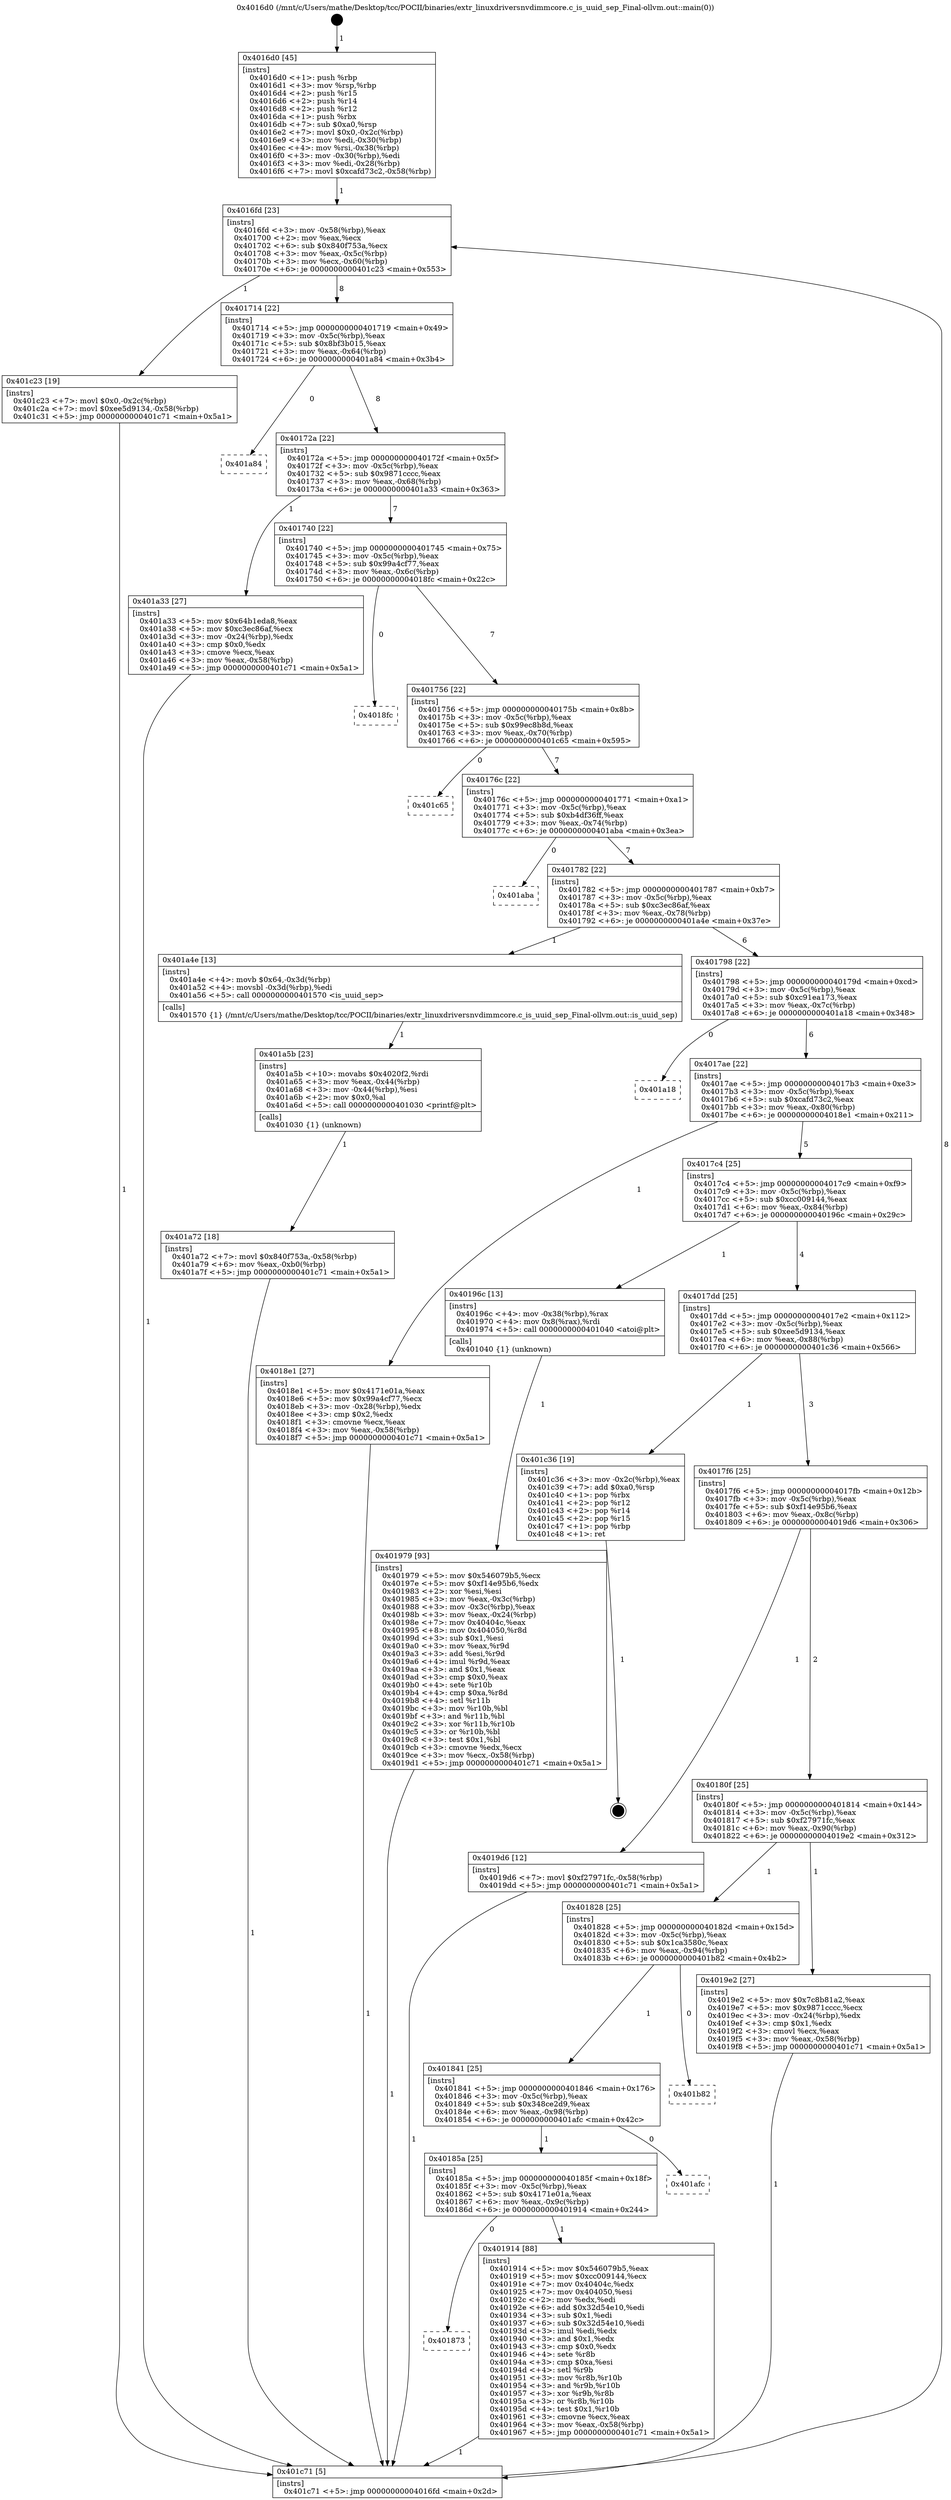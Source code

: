 digraph "0x4016d0" {
  label = "0x4016d0 (/mnt/c/Users/mathe/Desktop/tcc/POCII/binaries/extr_linuxdriversnvdimmcore.c_is_uuid_sep_Final-ollvm.out::main(0))"
  labelloc = "t"
  node[shape=record]

  Entry [label="",width=0.3,height=0.3,shape=circle,fillcolor=black,style=filled]
  "0x4016fd" [label="{
     0x4016fd [23]\l
     | [instrs]\l
     &nbsp;&nbsp;0x4016fd \<+3\>: mov -0x58(%rbp),%eax\l
     &nbsp;&nbsp;0x401700 \<+2\>: mov %eax,%ecx\l
     &nbsp;&nbsp;0x401702 \<+6\>: sub $0x840f753a,%ecx\l
     &nbsp;&nbsp;0x401708 \<+3\>: mov %eax,-0x5c(%rbp)\l
     &nbsp;&nbsp;0x40170b \<+3\>: mov %ecx,-0x60(%rbp)\l
     &nbsp;&nbsp;0x40170e \<+6\>: je 0000000000401c23 \<main+0x553\>\l
  }"]
  "0x401c23" [label="{
     0x401c23 [19]\l
     | [instrs]\l
     &nbsp;&nbsp;0x401c23 \<+7\>: movl $0x0,-0x2c(%rbp)\l
     &nbsp;&nbsp;0x401c2a \<+7\>: movl $0xee5d9134,-0x58(%rbp)\l
     &nbsp;&nbsp;0x401c31 \<+5\>: jmp 0000000000401c71 \<main+0x5a1\>\l
  }"]
  "0x401714" [label="{
     0x401714 [22]\l
     | [instrs]\l
     &nbsp;&nbsp;0x401714 \<+5\>: jmp 0000000000401719 \<main+0x49\>\l
     &nbsp;&nbsp;0x401719 \<+3\>: mov -0x5c(%rbp),%eax\l
     &nbsp;&nbsp;0x40171c \<+5\>: sub $0x8bf3b015,%eax\l
     &nbsp;&nbsp;0x401721 \<+3\>: mov %eax,-0x64(%rbp)\l
     &nbsp;&nbsp;0x401724 \<+6\>: je 0000000000401a84 \<main+0x3b4\>\l
  }"]
  Exit [label="",width=0.3,height=0.3,shape=circle,fillcolor=black,style=filled,peripheries=2]
  "0x401a84" [label="{
     0x401a84\l
  }", style=dashed]
  "0x40172a" [label="{
     0x40172a [22]\l
     | [instrs]\l
     &nbsp;&nbsp;0x40172a \<+5\>: jmp 000000000040172f \<main+0x5f\>\l
     &nbsp;&nbsp;0x40172f \<+3\>: mov -0x5c(%rbp),%eax\l
     &nbsp;&nbsp;0x401732 \<+5\>: sub $0x9871cccc,%eax\l
     &nbsp;&nbsp;0x401737 \<+3\>: mov %eax,-0x68(%rbp)\l
     &nbsp;&nbsp;0x40173a \<+6\>: je 0000000000401a33 \<main+0x363\>\l
  }"]
  "0x401a72" [label="{
     0x401a72 [18]\l
     | [instrs]\l
     &nbsp;&nbsp;0x401a72 \<+7\>: movl $0x840f753a,-0x58(%rbp)\l
     &nbsp;&nbsp;0x401a79 \<+6\>: mov %eax,-0xb0(%rbp)\l
     &nbsp;&nbsp;0x401a7f \<+5\>: jmp 0000000000401c71 \<main+0x5a1\>\l
  }"]
  "0x401a33" [label="{
     0x401a33 [27]\l
     | [instrs]\l
     &nbsp;&nbsp;0x401a33 \<+5\>: mov $0x64b1eda8,%eax\l
     &nbsp;&nbsp;0x401a38 \<+5\>: mov $0xc3ec86af,%ecx\l
     &nbsp;&nbsp;0x401a3d \<+3\>: mov -0x24(%rbp),%edx\l
     &nbsp;&nbsp;0x401a40 \<+3\>: cmp $0x0,%edx\l
     &nbsp;&nbsp;0x401a43 \<+3\>: cmove %ecx,%eax\l
     &nbsp;&nbsp;0x401a46 \<+3\>: mov %eax,-0x58(%rbp)\l
     &nbsp;&nbsp;0x401a49 \<+5\>: jmp 0000000000401c71 \<main+0x5a1\>\l
  }"]
  "0x401740" [label="{
     0x401740 [22]\l
     | [instrs]\l
     &nbsp;&nbsp;0x401740 \<+5\>: jmp 0000000000401745 \<main+0x75\>\l
     &nbsp;&nbsp;0x401745 \<+3\>: mov -0x5c(%rbp),%eax\l
     &nbsp;&nbsp;0x401748 \<+5\>: sub $0x99a4cf77,%eax\l
     &nbsp;&nbsp;0x40174d \<+3\>: mov %eax,-0x6c(%rbp)\l
     &nbsp;&nbsp;0x401750 \<+6\>: je 00000000004018fc \<main+0x22c\>\l
  }"]
  "0x401a5b" [label="{
     0x401a5b [23]\l
     | [instrs]\l
     &nbsp;&nbsp;0x401a5b \<+10\>: movabs $0x4020f2,%rdi\l
     &nbsp;&nbsp;0x401a65 \<+3\>: mov %eax,-0x44(%rbp)\l
     &nbsp;&nbsp;0x401a68 \<+3\>: mov -0x44(%rbp),%esi\l
     &nbsp;&nbsp;0x401a6b \<+2\>: mov $0x0,%al\l
     &nbsp;&nbsp;0x401a6d \<+5\>: call 0000000000401030 \<printf@plt\>\l
     | [calls]\l
     &nbsp;&nbsp;0x401030 \{1\} (unknown)\l
  }"]
  "0x4018fc" [label="{
     0x4018fc\l
  }", style=dashed]
  "0x401756" [label="{
     0x401756 [22]\l
     | [instrs]\l
     &nbsp;&nbsp;0x401756 \<+5\>: jmp 000000000040175b \<main+0x8b\>\l
     &nbsp;&nbsp;0x40175b \<+3\>: mov -0x5c(%rbp),%eax\l
     &nbsp;&nbsp;0x40175e \<+5\>: sub $0x99ec8b8d,%eax\l
     &nbsp;&nbsp;0x401763 \<+3\>: mov %eax,-0x70(%rbp)\l
     &nbsp;&nbsp;0x401766 \<+6\>: je 0000000000401c65 \<main+0x595\>\l
  }"]
  "0x401979" [label="{
     0x401979 [93]\l
     | [instrs]\l
     &nbsp;&nbsp;0x401979 \<+5\>: mov $0x546079b5,%ecx\l
     &nbsp;&nbsp;0x40197e \<+5\>: mov $0xf14e95b6,%edx\l
     &nbsp;&nbsp;0x401983 \<+2\>: xor %esi,%esi\l
     &nbsp;&nbsp;0x401985 \<+3\>: mov %eax,-0x3c(%rbp)\l
     &nbsp;&nbsp;0x401988 \<+3\>: mov -0x3c(%rbp),%eax\l
     &nbsp;&nbsp;0x40198b \<+3\>: mov %eax,-0x24(%rbp)\l
     &nbsp;&nbsp;0x40198e \<+7\>: mov 0x40404c,%eax\l
     &nbsp;&nbsp;0x401995 \<+8\>: mov 0x404050,%r8d\l
     &nbsp;&nbsp;0x40199d \<+3\>: sub $0x1,%esi\l
     &nbsp;&nbsp;0x4019a0 \<+3\>: mov %eax,%r9d\l
     &nbsp;&nbsp;0x4019a3 \<+3\>: add %esi,%r9d\l
     &nbsp;&nbsp;0x4019a6 \<+4\>: imul %r9d,%eax\l
     &nbsp;&nbsp;0x4019aa \<+3\>: and $0x1,%eax\l
     &nbsp;&nbsp;0x4019ad \<+3\>: cmp $0x0,%eax\l
     &nbsp;&nbsp;0x4019b0 \<+4\>: sete %r10b\l
     &nbsp;&nbsp;0x4019b4 \<+4\>: cmp $0xa,%r8d\l
     &nbsp;&nbsp;0x4019b8 \<+4\>: setl %r11b\l
     &nbsp;&nbsp;0x4019bc \<+3\>: mov %r10b,%bl\l
     &nbsp;&nbsp;0x4019bf \<+3\>: and %r11b,%bl\l
     &nbsp;&nbsp;0x4019c2 \<+3\>: xor %r11b,%r10b\l
     &nbsp;&nbsp;0x4019c5 \<+3\>: or %r10b,%bl\l
     &nbsp;&nbsp;0x4019c8 \<+3\>: test $0x1,%bl\l
     &nbsp;&nbsp;0x4019cb \<+3\>: cmovne %edx,%ecx\l
     &nbsp;&nbsp;0x4019ce \<+3\>: mov %ecx,-0x58(%rbp)\l
     &nbsp;&nbsp;0x4019d1 \<+5\>: jmp 0000000000401c71 \<main+0x5a1\>\l
  }"]
  "0x401c65" [label="{
     0x401c65\l
  }", style=dashed]
  "0x40176c" [label="{
     0x40176c [22]\l
     | [instrs]\l
     &nbsp;&nbsp;0x40176c \<+5\>: jmp 0000000000401771 \<main+0xa1\>\l
     &nbsp;&nbsp;0x401771 \<+3\>: mov -0x5c(%rbp),%eax\l
     &nbsp;&nbsp;0x401774 \<+5\>: sub $0xb4df36ff,%eax\l
     &nbsp;&nbsp;0x401779 \<+3\>: mov %eax,-0x74(%rbp)\l
     &nbsp;&nbsp;0x40177c \<+6\>: je 0000000000401aba \<main+0x3ea\>\l
  }"]
  "0x401873" [label="{
     0x401873\l
  }", style=dashed]
  "0x401aba" [label="{
     0x401aba\l
  }", style=dashed]
  "0x401782" [label="{
     0x401782 [22]\l
     | [instrs]\l
     &nbsp;&nbsp;0x401782 \<+5\>: jmp 0000000000401787 \<main+0xb7\>\l
     &nbsp;&nbsp;0x401787 \<+3\>: mov -0x5c(%rbp),%eax\l
     &nbsp;&nbsp;0x40178a \<+5\>: sub $0xc3ec86af,%eax\l
     &nbsp;&nbsp;0x40178f \<+3\>: mov %eax,-0x78(%rbp)\l
     &nbsp;&nbsp;0x401792 \<+6\>: je 0000000000401a4e \<main+0x37e\>\l
  }"]
  "0x401914" [label="{
     0x401914 [88]\l
     | [instrs]\l
     &nbsp;&nbsp;0x401914 \<+5\>: mov $0x546079b5,%eax\l
     &nbsp;&nbsp;0x401919 \<+5\>: mov $0xcc009144,%ecx\l
     &nbsp;&nbsp;0x40191e \<+7\>: mov 0x40404c,%edx\l
     &nbsp;&nbsp;0x401925 \<+7\>: mov 0x404050,%esi\l
     &nbsp;&nbsp;0x40192c \<+2\>: mov %edx,%edi\l
     &nbsp;&nbsp;0x40192e \<+6\>: add $0x32d54e10,%edi\l
     &nbsp;&nbsp;0x401934 \<+3\>: sub $0x1,%edi\l
     &nbsp;&nbsp;0x401937 \<+6\>: sub $0x32d54e10,%edi\l
     &nbsp;&nbsp;0x40193d \<+3\>: imul %edi,%edx\l
     &nbsp;&nbsp;0x401940 \<+3\>: and $0x1,%edx\l
     &nbsp;&nbsp;0x401943 \<+3\>: cmp $0x0,%edx\l
     &nbsp;&nbsp;0x401946 \<+4\>: sete %r8b\l
     &nbsp;&nbsp;0x40194a \<+3\>: cmp $0xa,%esi\l
     &nbsp;&nbsp;0x40194d \<+4\>: setl %r9b\l
     &nbsp;&nbsp;0x401951 \<+3\>: mov %r8b,%r10b\l
     &nbsp;&nbsp;0x401954 \<+3\>: and %r9b,%r10b\l
     &nbsp;&nbsp;0x401957 \<+3\>: xor %r9b,%r8b\l
     &nbsp;&nbsp;0x40195a \<+3\>: or %r8b,%r10b\l
     &nbsp;&nbsp;0x40195d \<+4\>: test $0x1,%r10b\l
     &nbsp;&nbsp;0x401961 \<+3\>: cmovne %ecx,%eax\l
     &nbsp;&nbsp;0x401964 \<+3\>: mov %eax,-0x58(%rbp)\l
     &nbsp;&nbsp;0x401967 \<+5\>: jmp 0000000000401c71 \<main+0x5a1\>\l
  }"]
  "0x401a4e" [label="{
     0x401a4e [13]\l
     | [instrs]\l
     &nbsp;&nbsp;0x401a4e \<+4\>: movb $0x64,-0x3d(%rbp)\l
     &nbsp;&nbsp;0x401a52 \<+4\>: movsbl -0x3d(%rbp),%edi\l
     &nbsp;&nbsp;0x401a56 \<+5\>: call 0000000000401570 \<is_uuid_sep\>\l
     | [calls]\l
     &nbsp;&nbsp;0x401570 \{1\} (/mnt/c/Users/mathe/Desktop/tcc/POCII/binaries/extr_linuxdriversnvdimmcore.c_is_uuid_sep_Final-ollvm.out::is_uuid_sep)\l
  }"]
  "0x401798" [label="{
     0x401798 [22]\l
     | [instrs]\l
     &nbsp;&nbsp;0x401798 \<+5\>: jmp 000000000040179d \<main+0xcd\>\l
     &nbsp;&nbsp;0x40179d \<+3\>: mov -0x5c(%rbp),%eax\l
     &nbsp;&nbsp;0x4017a0 \<+5\>: sub $0xc91ea173,%eax\l
     &nbsp;&nbsp;0x4017a5 \<+3\>: mov %eax,-0x7c(%rbp)\l
     &nbsp;&nbsp;0x4017a8 \<+6\>: je 0000000000401a18 \<main+0x348\>\l
  }"]
  "0x40185a" [label="{
     0x40185a [25]\l
     | [instrs]\l
     &nbsp;&nbsp;0x40185a \<+5\>: jmp 000000000040185f \<main+0x18f\>\l
     &nbsp;&nbsp;0x40185f \<+3\>: mov -0x5c(%rbp),%eax\l
     &nbsp;&nbsp;0x401862 \<+5\>: sub $0x4171e01a,%eax\l
     &nbsp;&nbsp;0x401867 \<+6\>: mov %eax,-0x9c(%rbp)\l
     &nbsp;&nbsp;0x40186d \<+6\>: je 0000000000401914 \<main+0x244\>\l
  }"]
  "0x401a18" [label="{
     0x401a18\l
  }", style=dashed]
  "0x4017ae" [label="{
     0x4017ae [22]\l
     | [instrs]\l
     &nbsp;&nbsp;0x4017ae \<+5\>: jmp 00000000004017b3 \<main+0xe3\>\l
     &nbsp;&nbsp;0x4017b3 \<+3\>: mov -0x5c(%rbp),%eax\l
     &nbsp;&nbsp;0x4017b6 \<+5\>: sub $0xcafd73c2,%eax\l
     &nbsp;&nbsp;0x4017bb \<+3\>: mov %eax,-0x80(%rbp)\l
     &nbsp;&nbsp;0x4017be \<+6\>: je 00000000004018e1 \<main+0x211\>\l
  }"]
  "0x401afc" [label="{
     0x401afc\l
  }", style=dashed]
  "0x4018e1" [label="{
     0x4018e1 [27]\l
     | [instrs]\l
     &nbsp;&nbsp;0x4018e1 \<+5\>: mov $0x4171e01a,%eax\l
     &nbsp;&nbsp;0x4018e6 \<+5\>: mov $0x99a4cf77,%ecx\l
     &nbsp;&nbsp;0x4018eb \<+3\>: mov -0x28(%rbp),%edx\l
     &nbsp;&nbsp;0x4018ee \<+3\>: cmp $0x2,%edx\l
     &nbsp;&nbsp;0x4018f1 \<+3\>: cmovne %ecx,%eax\l
     &nbsp;&nbsp;0x4018f4 \<+3\>: mov %eax,-0x58(%rbp)\l
     &nbsp;&nbsp;0x4018f7 \<+5\>: jmp 0000000000401c71 \<main+0x5a1\>\l
  }"]
  "0x4017c4" [label="{
     0x4017c4 [25]\l
     | [instrs]\l
     &nbsp;&nbsp;0x4017c4 \<+5\>: jmp 00000000004017c9 \<main+0xf9\>\l
     &nbsp;&nbsp;0x4017c9 \<+3\>: mov -0x5c(%rbp),%eax\l
     &nbsp;&nbsp;0x4017cc \<+5\>: sub $0xcc009144,%eax\l
     &nbsp;&nbsp;0x4017d1 \<+6\>: mov %eax,-0x84(%rbp)\l
     &nbsp;&nbsp;0x4017d7 \<+6\>: je 000000000040196c \<main+0x29c\>\l
  }"]
  "0x401c71" [label="{
     0x401c71 [5]\l
     | [instrs]\l
     &nbsp;&nbsp;0x401c71 \<+5\>: jmp 00000000004016fd \<main+0x2d\>\l
  }"]
  "0x4016d0" [label="{
     0x4016d0 [45]\l
     | [instrs]\l
     &nbsp;&nbsp;0x4016d0 \<+1\>: push %rbp\l
     &nbsp;&nbsp;0x4016d1 \<+3\>: mov %rsp,%rbp\l
     &nbsp;&nbsp;0x4016d4 \<+2\>: push %r15\l
     &nbsp;&nbsp;0x4016d6 \<+2\>: push %r14\l
     &nbsp;&nbsp;0x4016d8 \<+2\>: push %r12\l
     &nbsp;&nbsp;0x4016da \<+1\>: push %rbx\l
     &nbsp;&nbsp;0x4016db \<+7\>: sub $0xa0,%rsp\l
     &nbsp;&nbsp;0x4016e2 \<+7\>: movl $0x0,-0x2c(%rbp)\l
     &nbsp;&nbsp;0x4016e9 \<+3\>: mov %edi,-0x30(%rbp)\l
     &nbsp;&nbsp;0x4016ec \<+4\>: mov %rsi,-0x38(%rbp)\l
     &nbsp;&nbsp;0x4016f0 \<+3\>: mov -0x30(%rbp),%edi\l
     &nbsp;&nbsp;0x4016f3 \<+3\>: mov %edi,-0x28(%rbp)\l
     &nbsp;&nbsp;0x4016f6 \<+7\>: movl $0xcafd73c2,-0x58(%rbp)\l
  }"]
  "0x401841" [label="{
     0x401841 [25]\l
     | [instrs]\l
     &nbsp;&nbsp;0x401841 \<+5\>: jmp 0000000000401846 \<main+0x176\>\l
     &nbsp;&nbsp;0x401846 \<+3\>: mov -0x5c(%rbp),%eax\l
     &nbsp;&nbsp;0x401849 \<+5\>: sub $0x348ce2d9,%eax\l
     &nbsp;&nbsp;0x40184e \<+6\>: mov %eax,-0x98(%rbp)\l
     &nbsp;&nbsp;0x401854 \<+6\>: je 0000000000401afc \<main+0x42c\>\l
  }"]
  "0x40196c" [label="{
     0x40196c [13]\l
     | [instrs]\l
     &nbsp;&nbsp;0x40196c \<+4\>: mov -0x38(%rbp),%rax\l
     &nbsp;&nbsp;0x401970 \<+4\>: mov 0x8(%rax),%rdi\l
     &nbsp;&nbsp;0x401974 \<+5\>: call 0000000000401040 \<atoi@plt\>\l
     | [calls]\l
     &nbsp;&nbsp;0x401040 \{1\} (unknown)\l
  }"]
  "0x4017dd" [label="{
     0x4017dd [25]\l
     | [instrs]\l
     &nbsp;&nbsp;0x4017dd \<+5\>: jmp 00000000004017e2 \<main+0x112\>\l
     &nbsp;&nbsp;0x4017e2 \<+3\>: mov -0x5c(%rbp),%eax\l
     &nbsp;&nbsp;0x4017e5 \<+5\>: sub $0xee5d9134,%eax\l
     &nbsp;&nbsp;0x4017ea \<+6\>: mov %eax,-0x88(%rbp)\l
     &nbsp;&nbsp;0x4017f0 \<+6\>: je 0000000000401c36 \<main+0x566\>\l
  }"]
  "0x401b82" [label="{
     0x401b82\l
  }", style=dashed]
  "0x401c36" [label="{
     0x401c36 [19]\l
     | [instrs]\l
     &nbsp;&nbsp;0x401c36 \<+3\>: mov -0x2c(%rbp),%eax\l
     &nbsp;&nbsp;0x401c39 \<+7\>: add $0xa0,%rsp\l
     &nbsp;&nbsp;0x401c40 \<+1\>: pop %rbx\l
     &nbsp;&nbsp;0x401c41 \<+2\>: pop %r12\l
     &nbsp;&nbsp;0x401c43 \<+2\>: pop %r14\l
     &nbsp;&nbsp;0x401c45 \<+2\>: pop %r15\l
     &nbsp;&nbsp;0x401c47 \<+1\>: pop %rbp\l
     &nbsp;&nbsp;0x401c48 \<+1\>: ret\l
  }"]
  "0x4017f6" [label="{
     0x4017f6 [25]\l
     | [instrs]\l
     &nbsp;&nbsp;0x4017f6 \<+5\>: jmp 00000000004017fb \<main+0x12b\>\l
     &nbsp;&nbsp;0x4017fb \<+3\>: mov -0x5c(%rbp),%eax\l
     &nbsp;&nbsp;0x4017fe \<+5\>: sub $0xf14e95b6,%eax\l
     &nbsp;&nbsp;0x401803 \<+6\>: mov %eax,-0x8c(%rbp)\l
     &nbsp;&nbsp;0x401809 \<+6\>: je 00000000004019d6 \<main+0x306\>\l
  }"]
  "0x401828" [label="{
     0x401828 [25]\l
     | [instrs]\l
     &nbsp;&nbsp;0x401828 \<+5\>: jmp 000000000040182d \<main+0x15d\>\l
     &nbsp;&nbsp;0x40182d \<+3\>: mov -0x5c(%rbp),%eax\l
     &nbsp;&nbsp;0x401830 \<+5\>: sub $0x1ca3580c,%eax\l
     &nbsp;&nbsp;0x401835 \<+6\>: mov %eax,-0x94(%rbp)\l
     &nbsp;&nbsp;0x40183b \<+6\>: je 0000000000401b82 \<main+0x4b2\>\l
  }"]
  "0x4019d6" [label="{
     0x4019d6 [12]\l
     | [instrs]\l
     &nbsp;&nbsp;0x4019d6 \<+7\>: movl $0xf27971fc,-0x58(%rbp)\l
     &nbsp;&nbsp;0x4019dd \<+5\>: jmp 0000000000401c71 \<main+0x5a1\>\l
  }"]
  "0x40180f" [label="{
     0x40180f [25]\l
     | [instrs]\l
     &nbsp;&nbsp;0x40180f \<+5\>: jmp 0000000000401814 \<main+0x144\>\l
     &nbsp;&nbsp;0x401814 \<+3\>: mov -0x5c(%rbp),%eax\l
     &nbsp;&nbsp;0x401817 \<+5\>: sub $0xf27971fc,%eax\l
     &nbsp;&nbsp;0x40181c \<+6\>: mov %eax,-0x90(%rbp)\l
     &nbsp;&nbsp;0x401822 \<+6\>: je 00000000004019e2 \<main+0x312\>\l
  }"]
  "0x4019e2" [label="{
     0x4019e2 [27]\l
     | [instrs]\l
     &nbsp;&nbsp;0x4019e2 \<+5\>: mov $0x7c8b81a2,%eax\l
     &nbsp;&nbsp;0x4019e7 \<+5\>: mov $0x9871cccc,%ecx\l
     &nbsp;&nbsp;0x4019ec \<+3\>: mov -0x24(%rbp),%edx\l
     &nbsp;&nbsp;0x4019ef \<+3\>: cmp $0x1,%edx\l
     &nbsp;&nbsp;0x4019f2 \<+3\>: cmovl %ecx,%eax\l
     &nbsp;&nbsp;0x4019f5 \<+3\>: mov %eax,-0x58(%rbp)\l
     &nbsp;&nbsp;0x4019f8 \<+5\>: jmp 0000000000401c71 \<main+0x5a1\>\l
  }"]
  Entry -> "0x4016d0" [label=" 1"]
  "0x4016fd" -> "0x401c23" [label=" 1"]
  "0x4016fd" -> "0x401714" [label=" 8"]
  "0x401c36" -> Exit [label=" 1"]
  "0x401714" -> "0x401a84" [label=" 0"]
  "0x401714" -> "0x40172a" [label=" 8"]
  "0x401c23" -> "0x401c71" [label=" 1"]
  "0x40172a" -> "0x401a33" [label=" 1"]
  "0x40172a" -> "0x401740" [label=" 7"]
  "0x401a72" -> "0x401c71" [label=" 1"]
  "0x401740" -> "0x4018fc" [label=" 0"]
  "0x401740" -> "0x401756" [label=" 7"]
  "0x401a5b" -> "0x401a72" [label=" 1"]
  "0x401756" -> "0x401c65" [label=" 0"]
  "0x401756" -> "0x40176c" [label=" 7"]
  "0x401a4e" -> "0x401a5b" [label=" 1"]
  "0x40176c" -> "0x401aba" [label=" 0"]
  "0x40176c" -> "0x401782" [label=" 7"]
  "0x401a33" -> "0x401c71" [label=" 1"]
  "0x401782" -> "0x401a4e" [label=" 1"]
  "0x401782" -> "0x401798" [label=" 6"]
  "0x4019e2" -> "0x401c71" [label=" 1"]
  "0x401798" -> "0x401a18" [label=" 0"]
  "0x401798" -> "0x4017ae" [label=" 6"]
  "0x401979" -> "0x401c71" [label=" 1"]
  "0x4017ae" -> "0x4018e1" [label=" 1"]
  "0x4017ae" -> "0x4017c4" [label=" 5"]
  "0x4018e1" -> "0x401c71" [label=" 1"]
  "0x4016d0" -> "0x4016fd" [label=" 1"]
  "0x401c71" -> "0x4016fd" [label=" 8"]
  "0x40196c" -> "0x401979" [label=" 1"]
  "0x4017c4" -> "0x40196c" [label=" 1"]
  "0x4017c4" -> "0x4017dd" [label=" 4"]
  "0x40185a" -> "0x401873" [label=" 0"]
  "0x4017dd" -> "0x401c36" [label=" 1"]
  "0x4017dd" -> "0x4017f6" [label=" 3"]
  "0x40185a" -> "0x401914" [label=" 1"]
  "0x4017f6" -> "0x4019d6" [label=" 1"]
  "0x4017f6" -> "0x40180f" [label=" 2"]
  "0x401841" -> "0x40185a" [label=" 1"]
  "0x40180f" -> "0x4019e2" [label=" 1"]
  "0x40180f" -> "0x401828" [label=" 1"]
  "0x4019d6" -> "0x401c71" [label=" 1"]
  "0x401828" -> "0x401b82" [label=" 0"]
  "0x401828" -> "0x401841" [label=" 1"]
  "0x401914" -> "0x401c71" [label=" 1"]
  "0x401841" -> "0x401afc" [label=" 0"]
}
